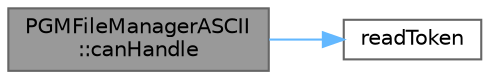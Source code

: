 digraph "PGMFileManagerASCII::canHandle"
{
 // INTERACTIVE_SVG=YES
 // LATEX_PDF_SIZE
  bgcolor="transparent";
  edge [fontname=Helvetica,fontsize=10,labelfontname=Helvetica,labelfontsize=10];
  node [fontname=Helvetica,fontsize=10,shape=box,height=0.2,width=0.4];
  rankdir="LR";
  Node1 [id="Node000001",label="PGMFileManagerASCII\l::canHandle",height=0.2,width=0.4,color="gray40", fillcolor="grey60", style="filled", fontcolor="black",tooltip="Checks if the file identifier is P2."];
  Node1 -> Node2 [id="edge1_Node000001_Node000002",color="steelblue1",style="solid",tooltip=" "];
  Node2 [id="Node000002",label="readToken",height=0.2,width=0.4,color="grey40", fillcolor="white", style="filled",URL="$_helpers_8hpp.html#aa0008db5b227ad5bfff9da4eac62157b",tooltip="Reads the next valid token from a PNM file input stream."];
}
